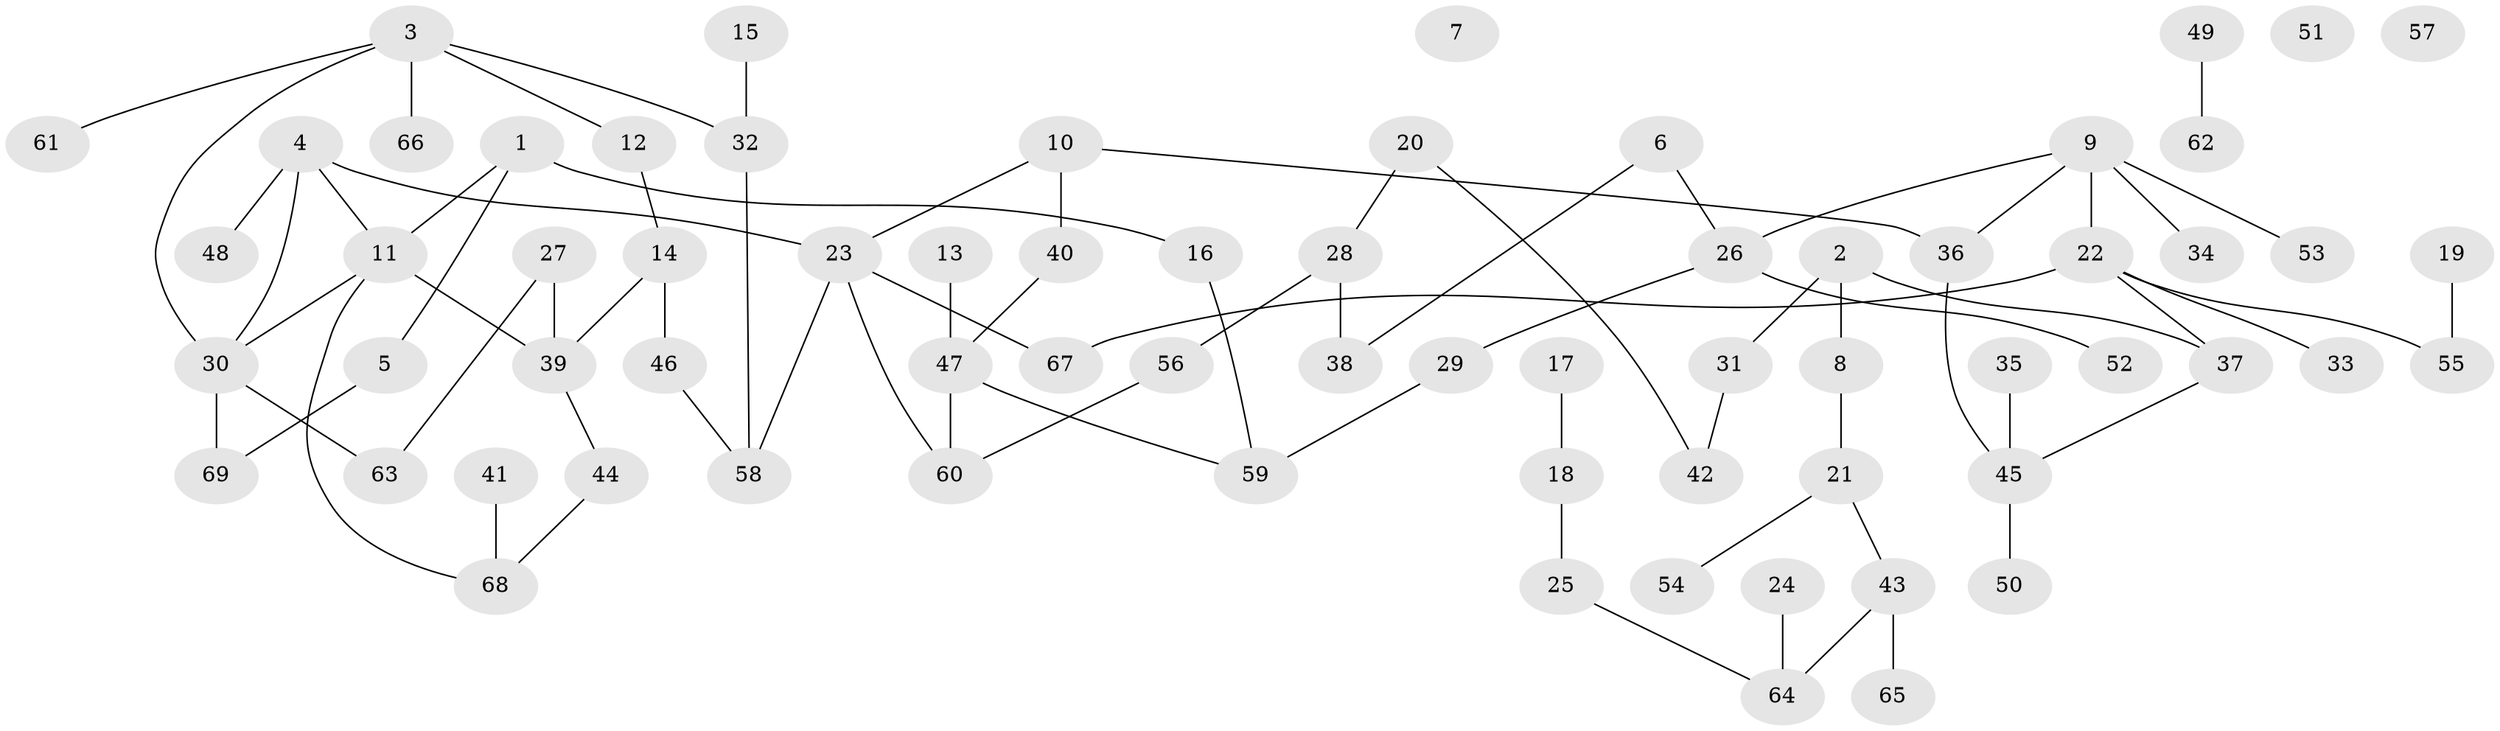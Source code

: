 // Generated by graph-tools (version 1.1) at 2025/49/03/09/25 03:49:10]
// undirected, 69 vertices, 78 edges
graph export_dot {
graph [start="1"]
  node [color=gray90,style=filled];
  1;
  2;
  3;
  4;
  5;
  6;
  7;
  8;
  9;
  10;
  11;
  12;
  13;
  14;
  15;
  16;
  17;
  18;
  19;
  20;
  21;
  22;
  23;
  24;
  25;
  26;
  27;
  28;
  29;
  30;
  31;
  32;
  33;
  34;
  35;
  36;
  37;
  38;
  39;
  40;
  41;
  42;
  43;
  44;
  45;
  46;
  47;
  48;
  49;
  50;
  51;
  52;
  53;
  54;
  55;
  56;
  57;
  58;
  59;
  60;
  61;
  62;
  63;
  64;
  65;
  66;
  67;
  68;
  69;
  1 -- 5;
  1 -- 11;
  1 -- 16;
  2 -- 8;
  2 -- 31;
  2 -- 37;
  3 -- 12;
  3 -- 30;
  3 -- 32;
  3 -- 61;
  3 -- 66;
  4 -- 11;
  4 -- 23;
  4 -- 30;
  4 -- 48;
  5 -- 69;
  6 -- 26;
  6 -- 38;
  8 -- 21;
  9 -- 22;
  9 -- 26;
  9 -- 34;
  9 -- 36;
  9 -- 53;
  10 -- 23;
  10 -- 36;
  10 -- 40;
  11 -- 30;
  11 -- 39;
  11 -- 68;
  12 -- 14;
  13 -- 47;
  14 -- 39;
  14 -- 46;
  15 -- 32;
  16 -- 59;
  17 -- 18;
  18 -- 25;
  19 -- 55;
  20 -- 28;
  20 -- 42;
  21 -- 43;
  21 -- 54;
  22 -- 33;
  22 -- 37;
  22 -- 55;
  22 -- 67;
  23 -- 58;
  23 -- 60;
  23 -- 67;
  24 -- 64;
  25 -- 64;
  26 -- 29;
  26 -- 52;
  27 -- 39;
  27 -- 63;
  28 -- 38;
  28 -- 56;
  29 -- 59;
  30 -- 63;
  30 -- 69;
  31 -- 42;
  32 -- 58;
  35 -- 45;
  36 -- 45;
  37 -- 45;
  39 -- 44;
  40 -- 47;
  41 -- 68;
  43 -- 64;
  43 -- 65;
  44 -- 68;
  45 -- 50;
  46 -- 58;
  47 -- 59;
  47 -- 60;
  49 -- 62;
  56 -- 60;
}
